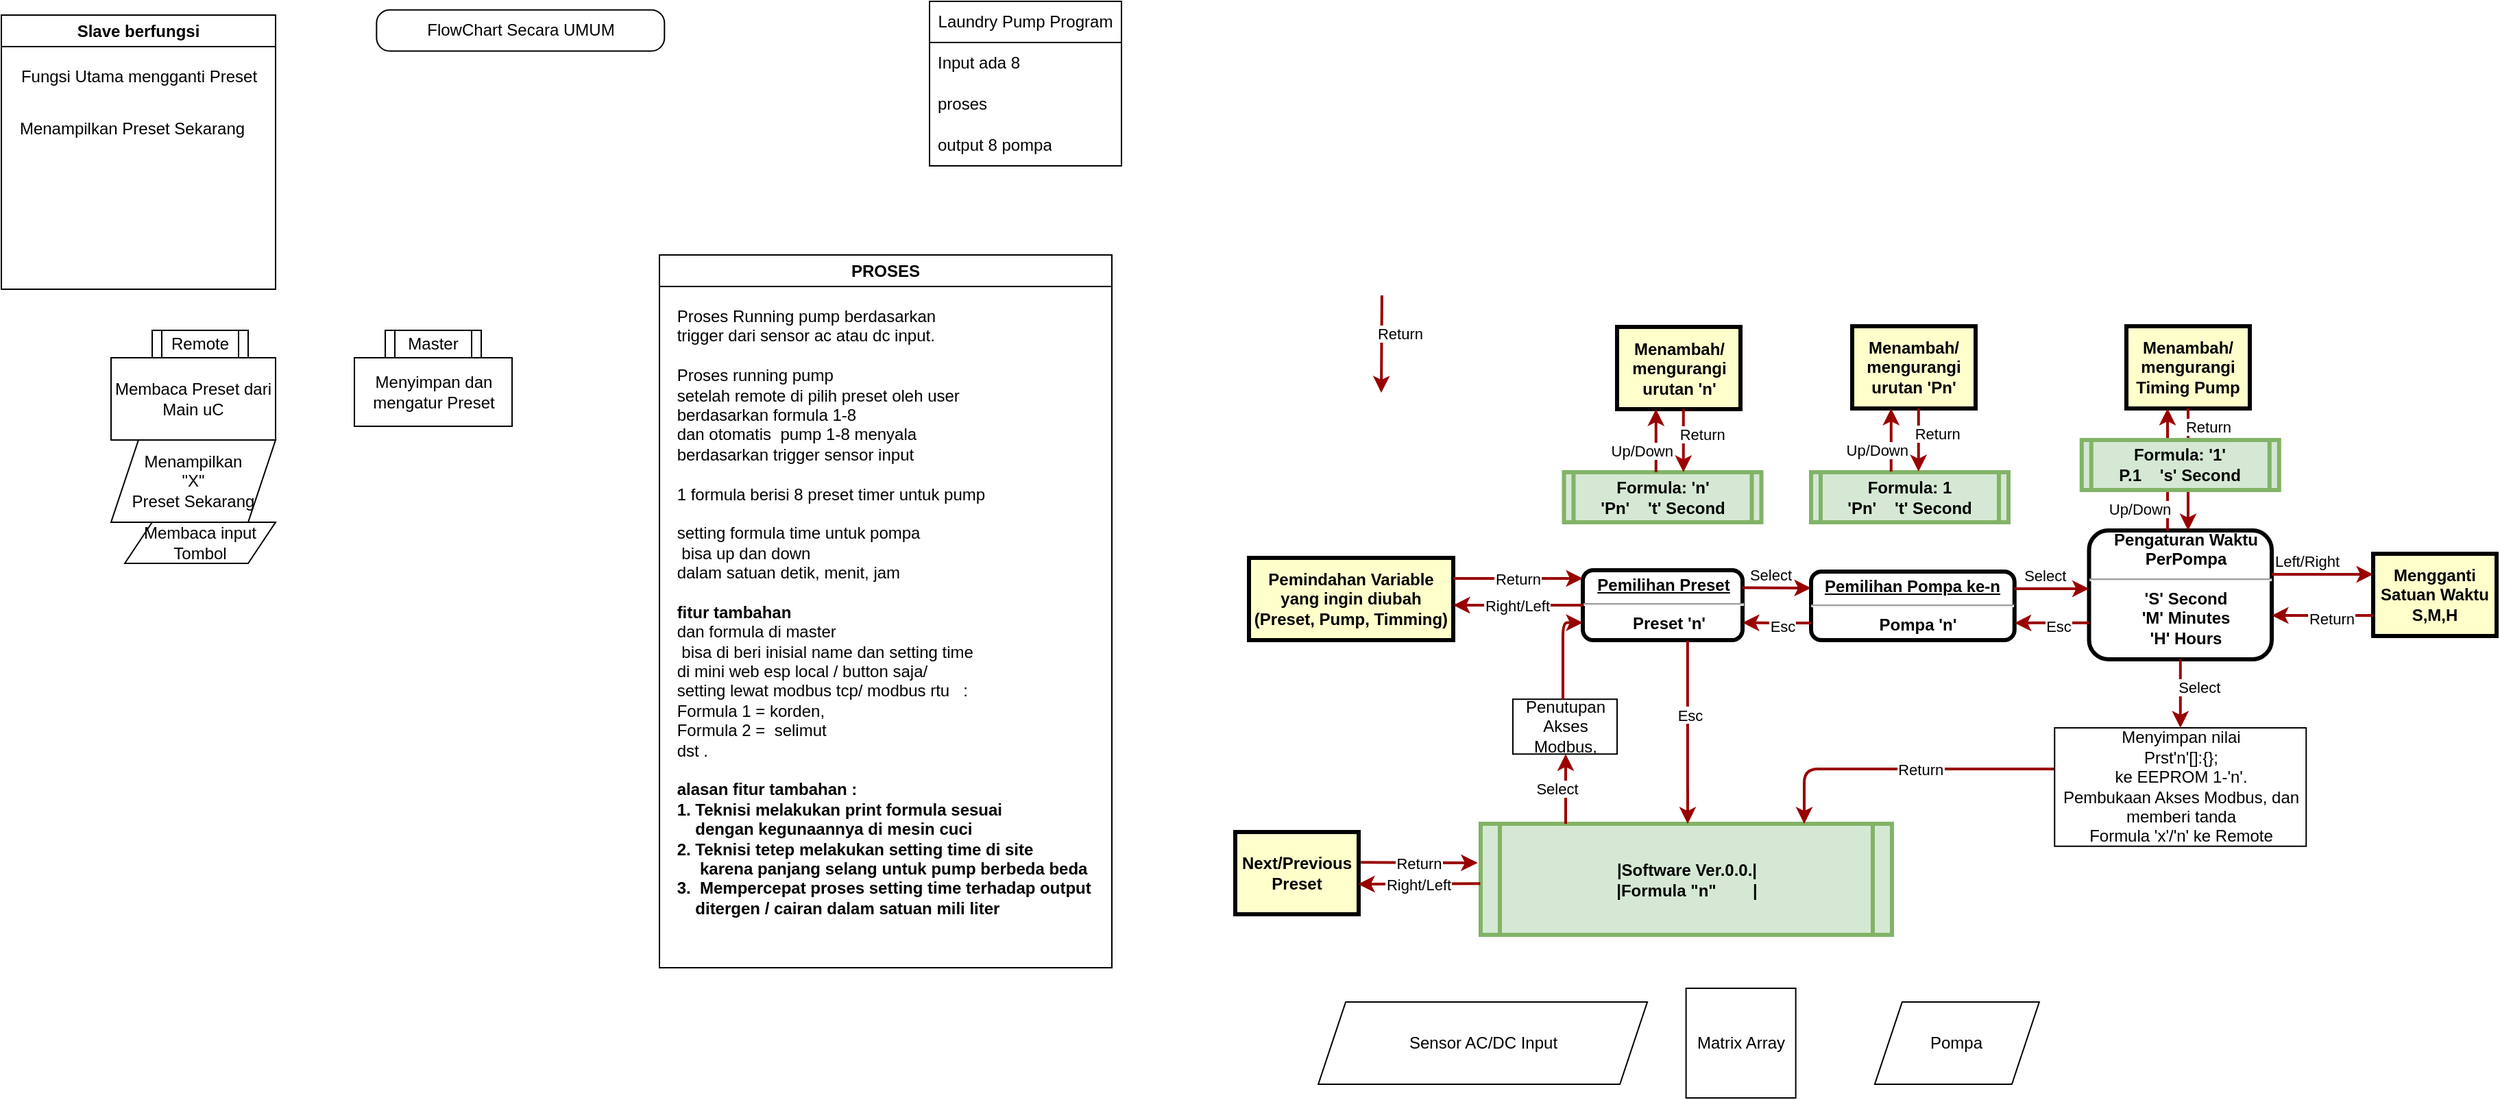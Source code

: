<mxfile version="24.0.5" type="github">
  <diagram name="Page-1" id="c7558073-3199-34d8-9f00-42111426c3f3">
    <mxGraphModel dx="3036" dy="545" grid="1" gridSize="10" guides="1" tooltips="1" connect="1" arrows="1" fold="1" page="1" pageScale="1" pageWidth="826" pageHeight="1169" background="none" math="0" shadow="0">
      <root>
        <mxCell id="0" />
        <mxCell id="1" parent="0" />
        <mxCell id="2" value="&lt;p style=&quot;margin: 0px; margin-top: 4px; text-align: center; text-decoration: underline;&quot;&gt;&lt;span style=&quot;background-color: initial;&quot;&gt;Pemilihan Preset&lt;/span&gt;&lt;strong&gt;&lt;br&gt;&lt;/strong&gt;&lt;/p&gt;&lt;hr&gt;&lt;p style=&quot;margin: 0px; margin-left: 8px;&quot;&gt;&lt;strong&gt;Preset &#39;n&#39;&lt;/strong&gt;&lt;br&gt;&lt;/p&gt;" style="verticalAlign=middle;align=center;overflow=fill;fontSize=12;fontFamily=Helvetica;html=1;rounded=1;fontStyle=1;strokeWidth=3;" parent="1" vertex="1">
          <mxGeometry x="323.5" y="415" width="116.5" height="51" as="geometry" />
        </mxCell>
        <mxCell id="5" value="|Software Ver.0.0.|&#xa;|Formula &quot;n&quot;        |" style="shape=process;whiteSpace=wrap;align=center;verticalAlign=middle;size=0.048;fontStyle=1;strokeWidth=3;fillColor=#d5e8d4;strokeColor=#82b366;" parent="1" vertex="1">
          <mxGeometry x="249" y="600" width="300" height="81" as="geometry" />
        </mxCell>
        <mxCell id="55" value="Select" style="edgeStyle=elbowEdgeStyle;elbow=horizontal;strokeColor=#990000;strokeWidth=2;entryX=0.5;entryY=1;entryDx=0;entryDy=0;" parent="1" target="_6mjk4-27FrQg_kHxcmd-77" edge="1" source="5">
          <mxGeometry x="0.008" y="6" width="100" height="100" relative="1" as="geometry">
            <mxPoint x="345.25" y="600" as="sourcePoint" />
            <mxPoint x="399.75" y="436" as="targetPoint" />
            <Array as="points">
              <mxPoint x="311" y="580" />
            </Array>
            <mxPoint as="offset" />
          </mxGeometry>
        </mxCell>
        <mxCell id="NX90EAhNhadWSshN6RtQ-158" value="Menambah/&#xa;mengurangi&#xa;Timing Pump" style="whiteSpace=wrap;align=center;verticalAlign=middle;fontStyle=1;strokeWidth=3;fillColor=#FFFFCC" parent="1" vertex="1">
          <mxGeometry x="720" y="237.0" width="90" height="60" as="geometry" />
        </mxCell>
        <mxCell id="NX90EAhNhadWSshN6RtQ-160" value="Select" style="edgeStyle=elbowEdgeStyle;elbow=vertical;strokeColor=#990000;strokeWidth=2;entryX=0;entryY=0.25;entryDx=0;entryDy=0;exitX=1;exitY=0.25;exitDx=0;exitDy=0;" parent="1" edge="1" target="_6mjk4-27FrQg_kHxcmd-99" source="2">
          <mxGeometry x="-0.176" y="10" width="100" height="100" relative="1" as="geometry">
            <mxPoint x="367.63" y="391" as="sourcePoint" />
            <mxPoint x="367.63" y="340.0" as="targetPoint" />
            <Array as="points" />
            <mxPoint as="offset" />
          </mxGeometry>
        </mxCell>
        <mxCell id="NX90EAhNhadWSshN6RtQ-161" value="Return" style="edgeStyle=elbowEdgeStyle;elbow=horizontal;strokeColor=#990000;strokeWidth=2;entryX=0.5;entryY=0;entryDx=0;entryDy=0;" parent="1" edge="1">
          <mxGeometry x="-0.21" y="14" width="100" height="100" relative="1" as="geometry">
            <mxPoint x="176.96" y="214.5" as="sourcePoint" />
            <mxPoint x="176.5" y="285.5" as="targetPoint" />
            <Array as="points" />
            <mxPoint as="offset" />
          </mxGeometry>
        </mxCell>
        <mxCell id="NX90EAhNhadWSshN6RtQ-163" value="Pemindahan Variable&#xa;yang ingin diubah (Preset, Pump, Timming)" style="whiteSpace=wrap;align=center;verticalAlign=middle;fontStyle=1;strokeWidth=3;fillColor=#FFFFCC" parent="1" vertex="1">
          <mxGeometry x="80" y="406" width="149" height="60" as="geometry" />
        </mxCell>
        <mxCell id="NX90EAhNhadWSshN6RtQ-165" value="Right/Left" style="edgeStyle=elbowEdgeStyle;elbow=vertical;strokeColor=#990000;strokeWidth=2;exitX=0;exitY=0.5;exitDx=0;exitDy=0;" parent="1" source="2" target="NX90EAhNhadWSshN6RtQ-163" edge="1">
          <mxGeometry width="100" height="100" relative="1" as="geometry">
            <mxPoint x="377.63" y="401" as="sourcePoint" />
            <mxPoint x="377.63" y="350.0" as="targetPoint" />
            <Array as="points" />
          </mxGeometry>
        </mxCell>
        <mxCell id="NX90EAhNhadWSshN6RtQ-166" value="Return" style="edgeStyle=elbowEdgeStyle;elbow=vertical;strokeColor=#990000;strokeWidth=2;exitX=1;exitY=0.25;exitDx=0;exitDy=0;" parent="1" source="NX90EAhNhadWSshN6RtQ-163" target="2" edge="1">
          <mxGeometry width="100" height="100" relative="1" as="geometry">
            <mxPoint x="261" y="420.3" as="sourcePoint" />
            <mxPoint x="326.0" y="420.3" as="targetPoint" />
            <Array as="points" />
          </mxGeometry>
        </mxCell>
        <mxCell id="NX90EAhNhadWSshN6RtQ-175" value="Next/Previous&#xa;Preset" style="whiteSpace=wrap;align=center;verticalAlign=middle;fontStyle=1;strokeWidth=3;fillColor=#FFFFCC" parent="1" vertex="1">
          <mxGeometry x="70" y="606.0" width="90" height="60" as="geometry" />
        </mxCell>
        <mxCell id="NX90EAhNhadWSshN6RtQ-176" value="Right/Left" style="edgeStyle=elbowEdgeStyle;elbow=vertical;strokeColor=#990000;strokeWidth=2;entryX=0.995;entryY=0.632;entryDx=0;entryDy=0;entryPerimeter=0;exitX=-0.001;exitY=0.539;exitDx=0;exitDy=0;exitPerimeter=0;" parent="1" source="5" target="NX90EAhNhadWSshN6RtQ-175" edge="1">
          <mxGeometry width="100" height="100" relative="1" as="geometry">
            <mxPoint x="239" y="644" as="sourcePoint" />
            <mxPoint x="222" y="643.3" as="targetPoint" />
            <Array as="points" />
          </mxGeometry>
        </mxCell>
        <mxCell id="NX90EAhNhadWSshN6RtQ-177" value="Return" style="edgeStyle=elbowEdgeStyle;elbow=vertical;strokeColor=#990000;strokeWidth=2;exitX=1.018;exitY=0.369;exitDx=0;exitDy=0;exitPerimeter=0;entryX=-0.007;entryY=0.358;entryDx=0;entryDy=0;entryPerimeter=0;" parent="1" source="NX90EAhNhadWSshN6RtQ-175" target="5" edge="1">
          <mxGeometry width="100" height="100" relative="1" as="geometry">
            <mxPoint x="222" y="628.3" as="sourcePoint" />
            <mxPoint x="239" y="630" as="targetPoint" />
            <Array as="points" />
          </mxGeometry>
        </mxCell>
        <mxCell id="NX90EAhNhadWSshN6RtQ-178" value="Return" style="edgeStyle=elbowEdgeStyle;elbow=horizontal;strokeColor=#990000;strokeWidth=2;" parent="1" source="_6mjk4-27FrQg_kHxcmd-78" edge="1">
          <mxGeometry x="-0.125" width="100" height="100" relative="1" as="geometry">
            <mxPoint x="484.663" y="576.37" as="sourcePoint" />
            <mxPoint x="484.52" y="600" as="targetPoint" />
            <Array as="points">
              <mxPoint x="485" y="560" />
            </Array>
            <mxPoint as="offset" />
          </mxGeometry>
        </mxCell>
        <mxCell id="_6mjk4-27FrQg_kHxcmd-74" value="Formula: &#39;n&#39;&#xa;&#39;Pn&#39;    &#39;t&#39; Second" style="shape=process;whiteSpace=wrap;align=center;verticalAlign=middle;size=0.048;fontStyle=1;strokeWidth=3;fillColor=#d5e8d4;strokeColor=#82b366;" vertex="1" parent="1">
          <mxGeometry x="309.75" y="343.5" width="144" height="36.5" as="geometry" />
        </mxCell>
        <mxCell id="_6mjk4-27FrQg_kHxcmd-77" value="Penutupan Akses Modbus," style="rounded=0;whiteSpace=wrap;html=1;" vertex="1" parent="1">
          <mxGeometry x="272.5" y="509.12" width="76" height="40" as="geometry" />
        </mxCell>
        <mxCell id="_6mjk4-27FrQg_kHxcmd-78" value="Menyimpan nilai&lt;br&gt;Prst&#39;n&#39;[]:{};&lt;br&gt;ke EEPROM 1-&#39;n&#39;.&lt;br&gt;Pembukaan Akses Modbus, dan memberi tanda&lt;br&gt;Formula &#39;x&#39;/&#39;n&#39; ke Remote" style="rounded=0;whiteSpace=wrap;html=1;" vertex="1" parent="1">
          <mxGeometry x="667.63" y="530" width="183.5" height="86.37" as="geometry" />
        </mxCell>
        <mxCell id="_6mjk4-27FrQg_kHxcmd-81" value="" style="edgeStyle=elbowEdgeStyle;elbow=horizontal;strokeColor=#990000;strokeWidth=2;entryX=0;entryY=0.75;entryDx=0;entryDy=0;" edge="1" parent="1" source="_6mjk4-27FrQg_kHxcmd-77" target="2">
          <mxGeometry x="0.008" y="6" width="100" height="100" relative="1" as="geometry">
            <mxPoint x="321" y="610" as="sourcePoint" />
            <mxPoint x="321" y="559" as="targetPoint" />
            <Array as="points">
              <mxPoint x="309" y="490" />
            </Array>
            <mxPoint as="offset" />
          </mxGeometry>
        </mxCell>
        <mxCell id="_6mjk4-27FrQg_kHxcmd-82" value="Laundry Pump Program" style="swimlane;fontStyle=0;childLayout=stackLayout;horizontal=1;startSize=30;horizontalStack=0;resizeParent=1;resizeParentMax=0;resizeLast=0;collapsible=1;marginBottom=0;whiteSpace=wrap;html=1;" vertex="1" parent="1">
          <mxGeometry x="-153" width="140" height="120" as="geometry" />
        </mxCell>
        <mxCell id="_6mjk4-27FrQg_kHxcmd-83" value="Input ada 8&amp;nbsp;" style="text;strokeColor=none;fillColor=none;align=left;verticalAlign=middle;spacingLeft=4;spacingRight=4;overflow=hidden;points=[[0,0.5],[1,0.5]];portConstraint=eastwest;rotatable=0;whiteSpace=wrap;html=1;" vertex="1" parent="_6mjk4-27FrQg_kHxcmd-82">
          <mxGeometry y="30" width="140" height="30" as="geometry" />
        </mxCell>
        <mxCell id="_6mjk4-27FrQg_kHxcmd-84" value="proses" style="text;strokeColor=none;fillColor=none;align=left;verticalAlign=middle;spacingLeft=4;spacingRight=4;overflow=hidden;points=[[0,0.5],[1,0.5]];portConstraint=eastwest;rotatable=0;whiteSpace=wrap;html=1;" vertex="1" parent="_6mjk4-27FrQg_kHxcmd-82">
          <mxGeometry y="60" width="140" height="30" as="geometry" />
        </mxCell>
        <mxCell id="_6mjk4-27FrQg_kHxcmd-85" value="output 8 pompa" style="text;strokeColor=none;fillColor=none;align=left;verticalAlign=middle;spacingLeft=4;spacingRight=4;overflow=hidden;points=[[0,0.5],[1,0.5]];portConstraint=eastwest;rotatable=0;whiteSpace=wrap;html=1;" vertex="1" parent="_6mjk4-27FrQg_kHxcmd-82">
          <mxGeometry y="90" width="140" height="30" as="geometry" />
        </mxCell>
        <mxCell id="_6mjk4-27FrQg_kHxcmd-86" value="Master" style="shape=process;whiteSpace=wrap;html=1;backgroundOutline=1;" vertex="1" parent="1">
          <mxGeometry x="-550" y="240" width="70" height="20" as="geometry" />
        </mxCell>
        <mxCell id="_6mjk4-27FrQg_kHxcmd-87" value="Remote" style="shape=process;whiteSpace=wrap;html=1;backgroundOutline=1;" vertex="1" parent="1">
          <mxGeometry x="-720" y="240" width="70" height="20" as="geometry" />
        </mxCell>
        <mxCell id="_6mjk4-27FrQg_kHxcmd-88" value="Slave berfungsi" style="swimlane;whiteSpace=wrap;html=1;" vertex="1" parent="1">
          <mxGeometry x="-830" y="10" width="200" height="200" as="geometry">
            <mxRectangle x="10" y="10" width="120" height="30" as="alternateBounds" />
          </mxGeometry>
        </mxCell>
        <mxCell id="_6mjk4-27FrQg_kHxcmd-89" value="Fungsi Utama mengganti Preset" style="text;html=1;align=center;verticalAlign=middle;resizable=0;points=[];autosize=1;strokeColor=none;fillColor=none;" vertex="1" parent="_6mjk4-27FrQg_kHxcmd-88">
          <mxGeometry y="30" width="200" height="30" as="geometry" />
        </mxCell>
        <mxCell id="_6mjk4-27FrQg_kHxcmd-90" value="Menampilkan Preset Sekarang" style="text;html=1;align=center;verticalAlign=middle;resizable=0;points=[];autosize=1;strokeColor=none;fillColor=none;" vertex="1" parent="_6mjk4-27FrQg_kHxcmd-88">
          <mxGeometry y="68" width="190" height="30" as="geometry" />
        </mxCell>
        <mxCell id="_6mjk4-27FrQg_kHxcmd-91" value="FlowChart Secara UMUM" style="rounded=1;whiteSpace=wrap;html=1;arcSize=32;rotation=0;" vertex="1" parent="1">
          <mxGeometry x="-556.34" y="6.27" width="210" height="30" as="geometry" />
        </mxCell>
        <mxCell id="_6mjk4-27FrQg_kHxcmd-92" value="Menampilkan&lt;br&gt;&quot;X&quot;&lt;br&gt;Preset Sekarang" style="shape=parallelogram;perimeter=parallelogramPerimeter;whiteSpace=wrap;html=1;fixedSize=1;" vertex="1" parent="1">
          <mxGeometry x="-750" y="320" width="120" height="60" as="geometry" />
        </mxCell>
        <mxCell id="_6mjk4-27FrQg_kHxcmd-93" value="Membaca input Tombol" style="shape=parallelogram;perimeter=parallelogramPerimeter;whiteSpace=wrap;html=1;fixedSize=1;" vertex="1" parent="1">
          <mxGeometry x="-740" y="380" width="110" height="30" as="geometry" />
        </mxCell>
        <mxCell id="_6mjk4-27FrQg_kHxcmd-94" value="Membaca Preset dari Main uC" style="rounded=0;whiteSpace=wrap;html=1;" vertex="1" parent="1">
          <mxGeometry x="-750" y="260" width="120" height="60" as="geometry" />
        </mxCell>
        <mxCell id="_6mjk4-27FrQg_kHxcmd-95" value="Menyimpan dan mengatur Preset" style="rounded=0;whiteSpace=wrap;html=1;" vertex="1" parent="1">
          <mxGeometry x="-572.5" y="260" width="115" height="50" as="geometry" />
        </mxCell>
        <mxCell id="_6mjk4-27FrQg_kHxcmd-96" value="PROSES" style="swimlane;whiteSpace=wrap;html=1;" vertex="1" parent="1">
          <mxGeometry x="-350" y="185" width="330" height="520" as="geometry">
            <mxRectangle x="10" y="10" width="120" height="30" as="alternateBounds" />
          </mxGeometry>
        </mxCell>
        <mxCell id="_6mjk4-27FrQg_kHxcmd-97" value="&lt;div style=&quot;text-align: justify;&quot;&gt;&lt;span style=&quot;background-color: initial;&quot;&gt;Proses Running pump berdasarkan&amp;nbsp;&lt;/span&gt;&lt;/div&gt;&lt;div style=&quot;text-align: justify;&quot;&gt;trigger dari sensor ac atau dc input.&amp;nbsp;&lt;/div&gt;&lt;div style=&quot;text-align: justify;&quot;&gt;&lt;br&gt;&lt;/div&gt;&lt;div style=&quot;text-align: justify;&quot;&gt;Proses running pump&amp;nbsp;&lt;/div&gt;&lt;div style=&quot;text-align: justify;&quot;&gt;setelah remote di pilih preset oleh user&amp;nbsp;&lt;/div&gt;&lt;div style=&quot;text-align: justify;&quot;&gt;&lt;span style=&quot;background-color: initial;&quot;&gt;berdasarkan formula 1-8&amp;nbsp;&lt;/span&gt;&lt;/div&gt;&lt;div style=&quot;text-align: justify;&quot;&gt;&lt;span style=&quot;background-color: initial;&quot;&gt;dan otomatis&amp;nbsp; pump 1-8 menyala&amp;nbsp;&lt;/span&gt;&lt;/div&gt;&lt;div style=&quot;text-align: justify;&quot;&gt;&lt;span style=&quot;background-color: initial;&quot;&gt;berdasarkan trigger sensor input&amp;nbsp;&amp;nbsp;&lt;/span&gt;&lt;/div&gt;&lt;div style=&quot;text-align: justify;&quot;&gt;&lt;span style=&quot;background-color: initial;&quot;&gt;&lt;br&gt;&lt;/span&gt;&lt;/div&gt;&lt;div style=&quot;text-align: justify;&quot;&gt;&lt;span style=&quot;background-color: initial;&quot;&gt;1 formula berisi 8 preset timer untuk pump&lt;/span&gt;&lt;/div&gt;&lt;div style=&quot;text-align: justify;&quot;&gt;&lt;span style=&quot;background-color: initial;&quot;&gt;&lt;br&gt;&lt;/span&gt;&lt;/div&gt;&lt;div style=&quot;text-align: justify;&quot;&gt;&lt;span style=&quot;background-color: initial;&quot;&gt;setting formula time untuk pompa&amp;nbsp;&lt;/span&gt;&lt;/div&gt;&lt;div style=&quot;text-align: justify;&quot;&gt;&lt;span style=&quot;background-color: initial;&quot;&gt;&amp;nbsp;bisa up dan down&amp;nbsp;&lt;/span&gt;&lt;/div&gt;&lt;div style=&quot;text-align: justify;&quot;&gt;&lt;span style=&quot;background-color: initial;&quot;&gt;dalam satuan detik, menit, jam&lt;/span&gt;&lt;/div&gt;&lt;div style=&quot;text-align: justify;&quot;&gt;&lt;br&gt;&lt;/div&gt;&lt;div style=&quot;text-align: justify;&quot;&gt;&lt;b&gt;fitur tambahan&lt;/b&gt;&amp;nbsp;&lt;/div&gt;&lt;div style=&quot;text-align: justify;&quot;&gt;&lt;span style=&quot;background-color: initial;&quot;&gt;dan formula di master&amp;nbsp;&lt;/span&gt;&lt;/div&gt;&lt;div style=&quot;text-align: justify;&quot;&gt;&lt;span style=&quot;background-color: initial;&quot;&gt;&amp;nbsp;bisa di beri inisial name dan setting time&amp;nbsp;&lt;/span&gt;&lt;/div&gt;&lt;div style=&quot;text-align: justify;&quot;&gt;&lt;span style=&quot;background-color: initial;&quot;&gt;di mini web esp local / button saja/&amp;nbsp;&lt;/span&gt;&lt;/div&gt;&lt;div style=&quot;text-align: justify;&quot;&gt;&lt;span style=&quot;background-color: initial;&quot;&gt;setting lewat modbus tcp/ modbus rtu&amp;nbsp; &amp;nbsp;:&lt;/span&gt;&lt;/div&gt;&lt;div style=&quot;text-align: justify;&quot;&gt;&lt;span style=&quot;background-color: initial;&quot;&gt;Formula 1 = korden,&lt;/span&gt;&lt;/div&gt;&lt;div style=&quot;text-align: justify;&quot;&gt;&lt;span style=&quot;background-color: initial;&quot;&gt;Formula 2 =&amp;nbsp; selimut&amp;nbsp; &amp;nbsp;&lt;/span&gt;&lt;/div&gt;&lt;div style=&quot;text-align: justify;&quot;&gt;&lt;span style=&quot;background-color: initial;&quot;&gt;dst .&amp;nbsp;&lt;/span&gt;&lt;/div&gt;&lt;div style=&quot;text-align: justify;&quot;&gt;&lt;span style=&quot;background-color: initial;&quot;&gt;&lt;br&gt;&lt;/span&gt;&lt;/div&gt;&lt;div style=&quot;text-align: justify;&quot;&gt;&lt;b&gt;alasan fitur tambahan :&amp;nbsp;&lt;/b&gt;&lt;/div&gt;&lt;div style=&quot;text-align: justify;&quot;&gt;&lt;b&gt;1. Teknisi melakukan print formula sesuai&amp;nbsp;&lt;/b&gt;&lt;/div&gt;&lt;div style=&quot;text-align: justify;&quot;&gt;&lt;b&gt;&amp;nbsp; &amp;nbsp; dengan kegunaannya di mesin cuci&amp;nbsp;&lt;/b&gt;&lt;/div&gt;&lt;div style=&quot;text-align: justify;&quot;&gt;&lt;b&gt;2. Teknisi tetep melakukan setting time di site&lt;/b&gt;&lt;/div&gt;&lt;div style=&quot;text-align: justify;&quot;&gt;&lt;b&gt;&amp;nbsp; &amp;nbsp; &amp;nbsp;karena panjang selang untuk pump berbeda beda&amp;nbsp;&lt;/b&gt;&lt;/div&gt;&lt;div style=&quot;text-align: justify;&quot;&gt;&lt;b&gt;3.&amp;nbsp; Mempercepat proses setting time terhadap output&amp;nbsp;&lt;/b&gt;&lt;/div&gt;&lt;div style=&quot;text-align: justify;&quot;&gt;&lt;b style=&quot;background-color: initial;&quot;&gt;&amp;nbsp; &amp;nbsp; ditergen / cairan dalam satuan mili liter&amp;nbsp;&lt;/b&gt;&lt;/div&gt;&lt;div style=&quot;text-align: justify;&quot;&gt;&lt;b style=&quot;background-color: initial;&quot;&gt;&amp;nbsp;&lt;/b&gt;&lt;br&gt;&lt;/div&gt;&lt;div style=&quot;text-align: justify;&quot;&gt;&lt;b&gt;&amp;nbsp; &amp;nbsp;&amp;nbsp;&lt;/b&gt;&lt;/div&gt;" style="text;html=1;align=center;verticalAlign=middle;resizable=0;points=[];autosize=1;strokeColor=none;fillColor=none;" vertex="1" parent="_6mjk4-27FrQg_kHxcmd-96">
          <mxGeometry y="30" width="330" height="490" as="geometry" />
        </mxCell>
        <mxCell id="_6mjk4-27FrQg_kHxcmd-99" value="&lt;p style=&quot;margin: 0px; margin-top: 4px; text-align: center; text-decoration: underline;&quot;&gt;Pemilihan Pompa ke-n&lt;strong&gt;&lt;br&gt;&lt;/strong&gt;&lt;/p&gt;&lt;hr&gt;&lt;p style=&quot;margin: 0px; margin-left: 8px;&quot;&gt;Pompa &#39;n&#39;&lt;/p&gt;" style="verticalAlign=middle;align=center;overflow=fill;fontSize=12;fontFamily=Helvetica;html=1;rounded=1;fontStyle=1;strokeWidth=3;" vertex="1" parent="1">
          <mxGeometry x="490" y="416" width="148.38" height="50" as="geometry" />
        </mxCell>
        <mxCell id="_6mjk4-27FrQg_kHxcmd-102" value="&lt;p style=&quot;margin: 0px 0px 0px 8px;&quot;&gt;Pengaturan Waktu&lt;br&gt;&lt;/p&gt;&lt;p style=&quot;margin: 0px 0px 0px 8px;&quot;&gt;PerPompa&lt;/p&gt;&lt;hr&gt;&lt;p style=&quot;margin: 0px; margin-left: 8px;&quot;&gt;&#39;S&#39; Second&lt;br&gt;&#39;M&#39; Minutes&lt;br&gt;&#39;H&#39; Hours&lt;/p&gt;" style="verticalAlign=middle;align=center;overflow=fill;fontSize=12;fontFamily=Helvetica;html=1;rounded=1;fontStyle=1;strokeWidth=3;" vertex="1" parent="1">
          <mxGeometry x="692.75" y="386" width="133.25" height="94" as="geometry" />
        </mxCell>
        <mxCell id="_6mjk4-27FrQg_kHxcmd-103" value="Select" style="edgeStyle=elbowEdgeStyle;elbow=vertical;strokeColor=#990000;strokeWidth=2;exitX=1;exitY=0.25;exitDx=0;exitDy=0;entryX=0;entryY=0.45;entryDx=0;entryDy=0;entryPerimeter=0;" edge="1" parent="1" source="_6mjk4-27FrQg_kHxcmd-99" target="_6mjk4-27FrQg_kHxcmd-102">
          <mxGeometry x="-0.176" y="10" width="100" height="100" relative="1" as="geometry">
            <mxPoint x="563.68" y="418.5" as="sourcePoint" />
            <mxPoint x="563.68" y="363.5" as="targetPoint" />
            <Array as="points" />
            <mxPoint as="offset" />
          </mxGeometry>
        </mxCell>
        <mxCell id="_6mjk4-27FrQg_kHxcmd-108" value="Return" style="edgeStyle=elbowEdgeStyle;elbow=horizontal;strokeColor=#990000;strokeWidth=2;" edge="1" parent="1" source="NX90EAhNhadWSshN6RtQ-158" target="_6mjk4-27FrQg_kHxcmd-102">
          <mxGeometry x="-0.708" y="15" width="100" height="100" relative="1" as="geometry">
            <mxPoint x="789.34" y="249" as="sourcePoint" />
            <mxPoint x="768.38" y="320" as="targetPoint" />
            <Array as="points">
              <mxPoint x="768.38" y="294" />
            </Array>
            <mxPoint as="offset" />
          </mxGeometry>
        </mxCell>
        <mxCell id="_6mjk4-27FrQg_kHxcmd-109" value="Up/Down" style="edgeStyle=elbowEdgeStyle;elbow=horizontal;strokeColor=#990000;strokeWidth=2;" edge="1" parent="1" source="_6mjk4-27FrQg_kHxcmd-102" target="NX90EAhNhadWSshN6RtQ-158">
          <mxGeometry x="-0.64" y="20" width="100" height="100" relative="1" as="geometry">
            <mxPoint x="750" y="380" as="sourcePoint" />
            <mxPoint x="720.015" y="278.0" as="targetPoint" />
            <Array as="points">
              <mxPoint x="750" y="370" />
            </Array>
            <mxPoint as="offset" />
          </mxGeometry>
        </mxCell>
        <mxCell id="_6mjk4-27FrQg_kHxcmd-110" value="Formula: 1&#xa;&#39;Pn&#39;    &#39;t&#39; Second" style="shape=process;whiteSpace=wrap;align=center;verticalAlign=middle;size=0.048;fontStyle=1;strokeWidth=3;fillColor=#d5e8d4;strokeColor=#82b366;" vertex="1" parent="1">
          <mxGeometry x="490" y="343.5" width="144" height="36.5" as="geometry" />
        </mxCell>
        <mxCell id="_6mjk4-27FrQg_kHxcmd-111" value="Formula: &#39;1&#39;&#xa;P.1    &#39;s&#39; Second" style="shape=process;whiteSpace=wrap;align=center;verticalAlign=middle;size=0.048;fontStyle=1;strokeWidth=3;fillColor=#d5e8d4;strokeColor=#82b366;" vertex="1" parent="1">
          <mxGeometry x="687.38" y="320" width="144" height="36.5" as="geometry" />
        </mxCell>
        <mxCell id="_6mjk4-27FrQg_kHxcmd-113" value="Menambah/&#xa;mengurangi&#xa;urutan &#39;Pn&#39;" style="whiteSpace=wrap;align=center;verticalAlign=middle;fontStyle=1;strokeWidth=3;fillColor=#FFFFCC" vertex="1" parent="1">
          <mxGeometry x="520" y="237.0" width="90" height="60" as="geometry" />
        </mxCell>
        <mxCell id="_6mjk4-27FrQg_kHxcmd-114" value="Return" style="edgeStyle=elbowEdgeStyle;elbow=horizontal;strokeColor=#990000;strokeWidth=2;" edge="1" parent="1" source="_6mjk4-27FrQg_kHxcmd-113">
          <mxGeometry x="-0.21" y="14" width="100" height="100" relative="1" as="geometry">
            <mxPoint x="589.34" y="272" as="sourcePoint" />
            <mxPoint x="568.38" y="343" as="targetPoint" />
            <Array as="points">
              <mxPoint x="568.38" y="317" />
            </Array>
            <mxPoint as="offset" />
          </mxGeometry>
        </mxCell>
        <mxCell id="_6mjk4-27FrQg_kHxcmd-115" value="Up/Down" style="edgeStyle=elbowEdgeStyle;elbow=horizontal;strokeColor=#990000;strokeWidth=2;" edge="1" parent="1" target="_6mjk4-27FrQg_kHxcmd-113">
          <mxGeometry x="-0.304" y="10" width="100" height="100" relative="1" as="geometry">
            <mxPoint x="548.38" y="343" as="sourcePoint" />
            <mxPoint x="520.015" y="301.0" as="targetPoint" />
            <Array as="points">
              <mxPoint x="548.38" y="327" />
            </Array>
            <mxPoint as="offset" />
          </mxGeometry>
        </mxCell>
        <mxCell id="_6mjk4-27FrQg_kHxcmd-116" value="Menambah/&#xa;mengurangi&#xa;urutan &#39;n&#39;" style="whiteSpace=wrap;align=center;verticalAlign=middle;fontStyle=1;strokeWidth=3;fillColor=#FFFFCC" vertex="1" parent="1">
          <mxGeometry x="348.5" y="237.5" width="90" height="60" as="geometry" />
        </mxCell>
        <mxCell id="_6mjk4-27FrQg_kHxcmd-117" value="Return" style="edgeStyle=elbowEdgeStyle;elbow=horizontal;strokeColor=#990000;strokeWidth=2;" edge="1" parent="1" source="_6mjk4-27FrQg_kHxcmd-116">
          <mxGeometry x="-0.21" y="14" width="100" height="100" relative="1" as="geometry">
            <mxPoint x="417.84" y="272.5" as="sourcePoint" />
            <mxPoint x="396.88" y="343.5" as="targetPoint" />
            <Array as="points">
              <mxPoint x="396.88" y="317.5" />
            </Array>
            <mxPoint as="offset" />
          </mxGeometry>
        </mxCell>
        <mxCell id="_6mjk4-27FrQg_kHxcmd-118" value="Up/Down" style="edgeStyle=elbowEdgeStyle;elbow=horizontal;strokeColor=#990000;strokeWidth=2;" edge="1" parent="1" target="_6mjk4-27FrQg_kHxcmd-116">
          <mxGeometry x="-0.304" y="10" width="100" height="100" relative="1" as="geometry">
            <mxPoint x="376.88" y="343.5" as="sourcePoint" />
            <mxPoint x="348.515" y="301.5" as="targetPoint" />
            <Array as="points">
              <mxPoint x="376.88" y="327.5" />
            </Array>
            <mxPoint as="offset" />
          </mxGeometry>
        </mxCell>
        <mxCell id="_6mjk4-27FrQg_kHxcmd-119" value="Mengganti Satuan Waktu&#xa;S,M,H" style="whiteSpace=wrap;align=center;verticalAlign=middle;fontStyle=1;strokeWidth=3;fillColor=#FFFFCC" vertex="1" parent="1">
          <mxGeometry x="900" y="403.0" width="90" height="60" as="geometry" />
        </mxCell>
        <mxCell id="_6mjk4-27FrQg_kHxcmd-121" value="Return" style="edgeStyle=elbowEdgeStyle;elbow=horizontal;strokeColor=#990000;strokeWidth=2;exitX=0;exitY=0.75;exitDx=0;exitDy=0;" edge="1" parent="1" source="_6mjk4-27FrQg_kHxcmd-119" target="_6mjk4-27FrQg_kHxcmd-102">
          <mxGeometry x="-0.189" y="2" width="100" height="100" relative="1" as="geometry">
            <mxPoint x="870" y="274" as="sourcePoint" />
            <mxPoint x="870.38" y="320" as="targetPoint" />
            <Array as="points">
              <mxPoint x="840" y="448" />
            </Array>
            <mxPoint as="offset" />
          </mxGeometry>
        </mxCell>
        <mxCell id="_6mjk4-27FrQg_kHxcmd-122" value="Left/Right" style="edgeStyle=elbowEdgeStyle;elbow=horizontal;strokeColor=#990000;strokeWidth=2;entryX=0;entryY=0.25;entryDx=0;entryDy=0;" edge="1" parent="1" source="_6mjk4-27FrQg_kHxcmd-102" target="_6mjk4-27FrQg_kHxcmd-119">
          <mxGeometry x="-0.304" y="10" width="100" height="100" relative="1" as="geometry">
            <mxPoint x="850.38" y="320" as="sourcePoint" />
            <mxPoint x="850" y="274" as="targetPoint" />
            <Array as="points">
              <mxPoint x="850" y="418" />
            </Array>
            <mxPoint as="offset" />
          </mxGeometry>
        </mxCell>
        <mxCell id="_6mjk4-27FrQg_kHxcmd-124" value="Select" style="edgeStyle=elbowEdgeStyle;elbow=horizontal;strokeColor=#990000;strokeWidth=2;" edge="1" parent="1" source="_6mjk4-27FrQg_kHxcmd-102" target="_6mjk4-27FrQg_kHxcmd-78">
          <mxGeometry x="-0.21" y="14" width="100" height="100" relative="1" as="geometry">
            <mxPoint x="759.12" y="459" as="sourcePoint" />
            <mxPoint x="758.66" y="530" as="targetPoint" />
            <Array as="points">
              <mxPoint x="759" y="550" />
            </Array>
            <mxPoint as="offset" />
          </mxGeometry>
        </mxCell>
        <mxCell id="_6mjk4-27FrQg_kHxcmd-125" value="Esc" style="edgeStyle=elbowEdgeStyle;elbow=horizontal;strokeColor=#990000;strokeWidth=2;exitX=0;exitY=0.75;exitDx=0;exitDy=0;entryX=1;entryY=0.75;entryDx=0;entryDy=0;" edge="1" parent="1" source="_6mjk4-27FrQg_kHxcmd-99" target="2">
          <mxGeometry x="-0.189" y="2" width="100" height="100" relative="1" as="geometry">
            <mxPoint x="520" y="490" as="sourcePoint" />
            <mxPoint x="446" y="490" as="targetPoint" />
            <Array as="points">
              <mxPoint x="460" y="460" />
            </Array>
            <mxPoint as="offset" />
          </mxGeometry>
        </mxCell>
        <mxCell id="_6mjk4-27FrQg_kHxcmd-126" value="Esc" style="edgeStyle=elbowEdgeStyle;elbow=horizontal;strokeColor=#990000;strokeWidth=2;exitX=0;exitY=0.717;exitDx=0;exitDy=0;entryX=1;entryY=0.75;entryDx=0;entryDy=0;exitPerimeter=0;" edge="1" parent="1" source="_6mjk4-27FrQg_kHxcmd-102" target="_6mjk4-27FrQg_kHxcmd-99">
          <mxGeometry x="-0.189" y="2" width="100" height="100" relative="1" as="geometry">
            <mxPoint x="688.38" y="451" as="sourcePoint" />
            <mxPoint x="638.38" y="450" as="targetPoint" />
            <Array as="points">
              <mxPoint x="658.38" y="457" />
            </Array>
            <mxPoint as="offset" />
          </mxGeometry>
        </mxCell>
        <mxCell id="_6mjk4-27FrQg_kHxcmd-128" value="Esc" style="edgeStyle=elbowEdgeStyle;elbow=horizontal;strokeColor=#990000;strokeWidth=2;exitX=0.656;exitY=1.011;exitDx=0;exitDy=0;exitPerimeter=0;" edge="1" parent="1" source="2" target="5">
          <mxGeometry x="-0.189" y="2" width="100" height="100" relative="1" as="geometry">
            <mxPoint x="500" y="464" as="sourcePoint" />
            <mxPoint x="400" y="570" as="targetPoint" />
            <Array as="points">
              <mxPoint x="400" y="530" />
            </Array>
            <mxPoint as="offset" />
          </mxGeometry>
        </mxCell>
        <mxCell id="_6mjk4-27FrQg_kHxcmd-130" value="Sensor AC/DC Input" style="shape=parallelogram;perimeter=parallelogramPerimeter;whiteSpace=wrap;html=1;fixedSize=1;" vertex="1" parent="1">
          <mxGeometry x="130.56" y="730" width="240" height="60" as="geometry" />
        </mxCell>
        <mxCell id="_6mjk4-27FrQg_kHxcmd-131" value="Matrix Array" style="whiteSpace=wrap;html=1;aspect=fixed;" vertex="1" parent="1">
          <mxGeometry x="398.81" y="720" width="80" height="80" as="geometry" />
        </mxCell>
        <mxCell id="_6mjk4-27FrQg_kHxcmd-132" value="Pompa" style="shape=parallelogram;perimeter=parallelogramPerimeter;whiteSpace=wrap;html=1;fixedSize=1;" vertex="1" parent="1">
          <mxGeometry x="536.44" y="730" width="120" height="60" as="geometry" />
        </mxCell>
      </root>
    </mxGraphModel>
  </diagram>
</mxfile>
